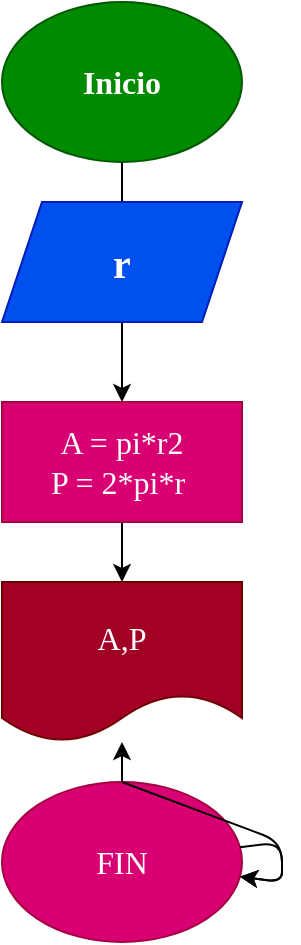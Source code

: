 <mxfile>
    <diagram id="6l6M-m7wYowUgdFaHuG6" name="Página-1">
        <mxGraphModel dx="648" dy="357" grid="1" gridSize="10" guides="1" tooltips="1" connect="1" arrows="1" fold="1" page="1" pageScale="1" pageWidth="827" pageHeight="1169" math="0" shadow="0">
            <root>
                <mxCell id="0"/>
                <mxCell id="1" parent="0"/>
                <mxCell id="4" style="edgeStyle=none;html=1;exitX=0.5;exitY=1;exitDx=0;exitDy=0;entryX=0.5;entryY=1;entryDx=0;entryDy=0;" edge="1" parent="1" source="2" target="3">
                    <mxGeometry relative="1" as="geometry"/>
                </mxCell>
                <mxCell id="2" value="Inicio" style="ellipse;whiteSpace=wrap;html=1;fillColor=#008a00;fontColor=#ffffff;strokeColor=#005700;fontFamily=Comic Sans MS;fontStyle=1;fontSize=16;" vertex="1" parent="1">
                    <mxGeometry x="270" y="150" width="120" height="80" as="geometry"/>
                </mxCell>
                <mxCell id="7" style="edgeStyle=none;html=1;exitX=0.5;exitY=1;exitDx=0;exitDy=0;entryX=0.5;entryY=0;entryDx=0;entryDy=0;fontFamily=Comic Sans MS;fontSize=16;" edge="1" parent="1" source="3" target="5">
                    <mxGeometry relative="1" as="geometry"/>
                </mxCell>
                <mxCell id="3" value="r" style="shape=parallelogram;perimeter=parallelogramPerimeter;whiteSpace=wrap;html=1;fixedSize=1;rotation=0;fillColor=#0050ef;fontColor=#ffffff;strokeColor=#001DBC;fontFamily=Comic Sans MS;fontStyle=1;fontSize=20;" vertex="1" parent="1">
                    <mxGeometry x="270" y="250" width="120" height="60" as="geometry"/>
                </mxCell>
                <mxCell id="8" style="edgeStyle=none;html=1;exitX=0.5;exitY=1;exitDx=0;exitDy=0;entryX=0.5;entryY=0;entryDx=0;entryDy=0;fontFamily=Comic Sans MS;fontSize=16;" edge="1" parent="1" source="5" target="6">
                    <mxGeometry relative="1" as="geometry"/>
                </mxCell>
                <mxCell id="5" value="A = pi*r2&lt;br&gt;P = 2*pi*r&amp;nbsp;" style="rounded=0;whiteSpace=wrap;html=1;fontFamily=Comic Sans MS;fontSize=16;fillColor=#d80073;fontColor=#ffffff;strokeColor=#A50040;" vertex="1" parent="1">
                    <mxGeometry x="270" y="350" width="120" height="60" as="geometry"/>
                </mxCell>
                <mxCell id="6" value="A,P" style="shape=document;whiteSpace=wrap;html=1;boundedLbl=1;fontFamily=Comic Sans MS;fontSize=16;fillColor=#a20025;fontColor=#ffffff;strokeColor=#6F0000;" vertex="1" parent="1">
                    <mxGeometry x="270" y="440" width="120" height="80" as="geometry"/>
                </mxCell>
                <mxCell id="10" style="edgeStyle=none;html=1;exitX=0.5;exitY=0;exitDx=0;exitDy=0;fontFamily=Comic Sans MS;fontSize=16;" edge="1" parent="1" source="9" target="6">
                    <mxGeometry relative="1" as="geometry"/>
                </mxCell>
                <mxCell id="9" value="FIN" style="ellipse;whiteSpace=wrap;html=1;fontFamily=Comic Sans MS;fontSize=16;fillColor=#d80073;fontColor=#ffffff;strokeColor=#A50040;" vertex="1" parent="1">
                    <mxGeometry x="270" y="540" width="120" height="80" as="geometry"/>
                </mxCell>
                <mxCell id="11" style="edgeStyle=none;html=1;fontFamily=Comic Sans MS;fontSize=16;" edge="1" parent="1" source="9" target="9">
                    <mxGeometry relative="1" as="geometry"/>
                </mxCell>
                <mxCell id="12" style="edgeStyle=none;html=1;exitX=0.5;exitY=0;exitDx=0;exitDy=0;fontFamily=Comic Sans MS;fontSize=16;" edge="1" parent="1" source="9" target="9">
                    <mxGeometry relative="1" as="geometry"/>
                </mxCell>
            </root>
        </mxGraphModel>
    </diagram>
</mxfile>